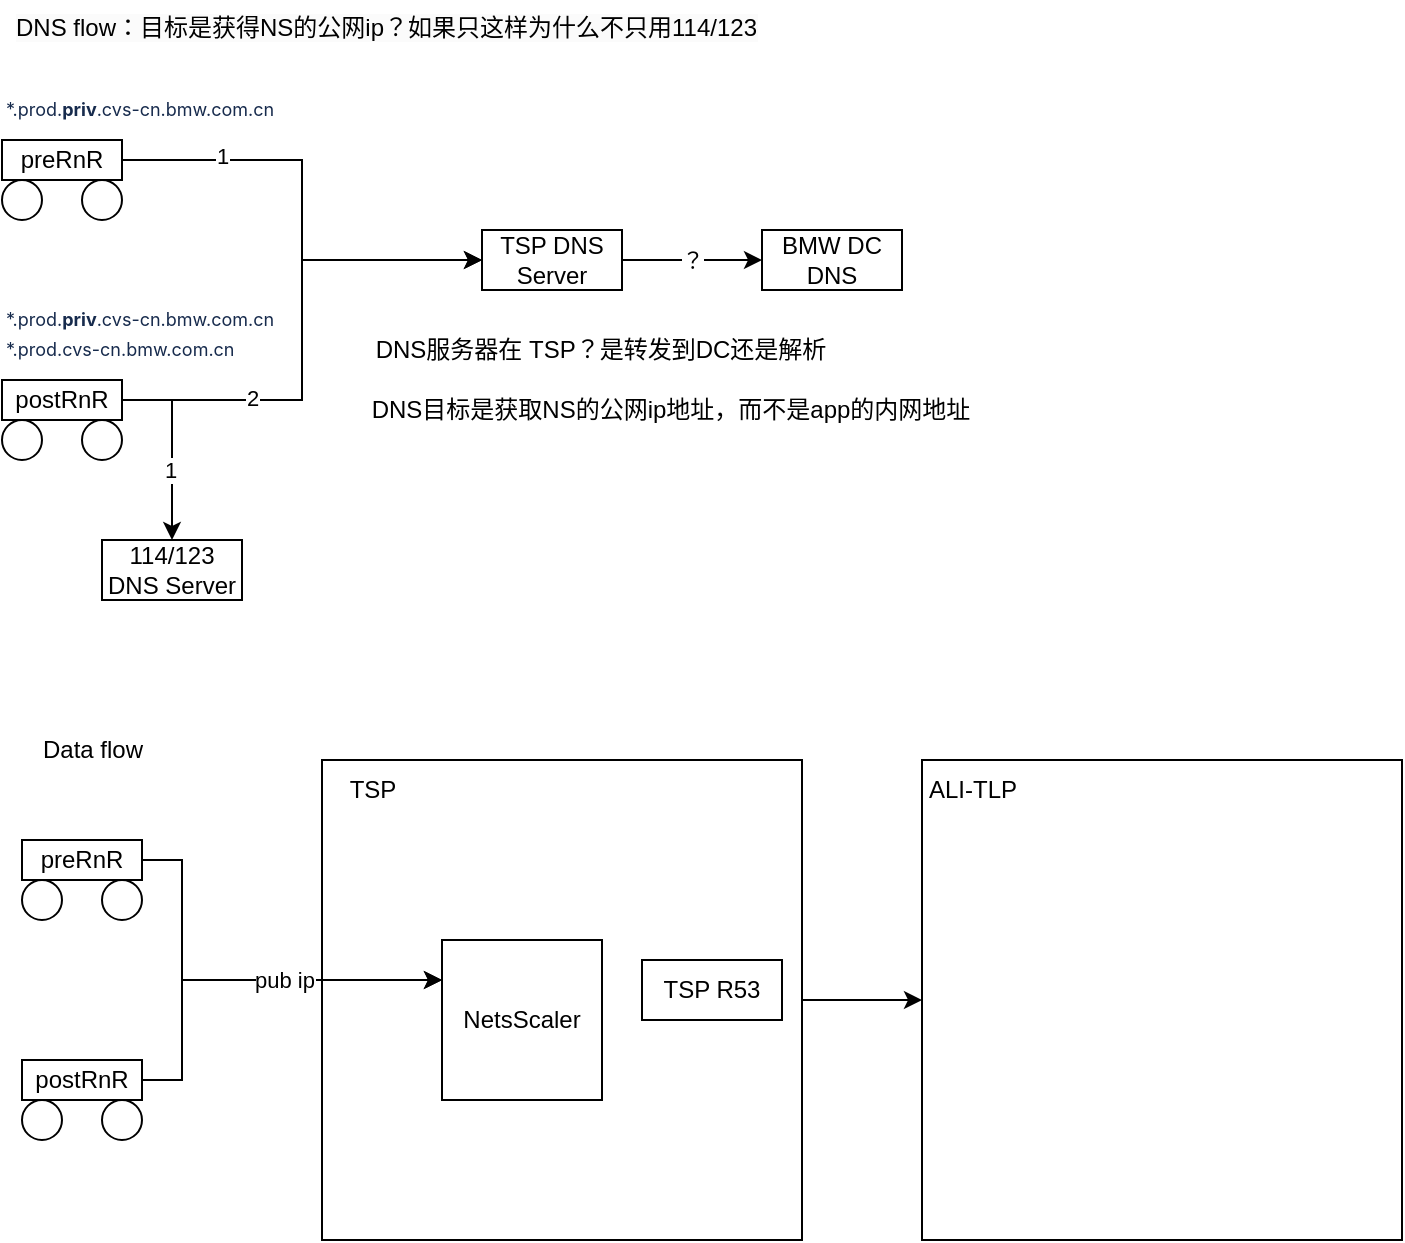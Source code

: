 <mxfile version="24.6.4" type="github">
  <diagram name="第 1 页" id="oYnfKDRTbxo7hR4BHTge">
    <mxGraphModel dx="989" dy="614" grid="1" gridSize="10" guides="1" tooltips="1" connect="1" arrows="1" fold="1" page="1" pageScale="1" pageWidth="827" pageHeight="1169" math="0" shadow="0">
      <root>
        <mxCell id="0" />
        <mxCell id="1" parent="0" />
        <mxCell id="nIllarnbMcqNCnNrRPwP-5" value="EES25 Netscaler" style="whiteSpace=wrap;html=1;aspect=fixed;" vertex="1" parent="1">
          <mxGeometry x="270" y="650" width="80" height="80" as="geometry" />
        </mxCell>
        <mxCell id="nIllarnbMcqNCnNrRPwP-8" value="" style="group" vertex="1" connectable="0" parent="1">
          <mxGeometry x="20" y="350" width="60" height="40" as="geometry" />
        </mxCell>
        <mxCell id="nIllarnbMcqNCnNrRPwP-2" value="postRnR" style="rounded=0;whiteSpace=wrap;html=1;" vertex="1" parent="nIllarnbMcqNCnNrRPwP-8">
          <mxGeometry width="60" height="20" as="geometry" />
        </mxCell>
        <mxCell id="nIllarnbMcqNCnNrRPwP-3" value="" style="ellipse;whiteSpace=wrap;html=1;aspect=fixed;" vertex="1" parent="nIllarnbMcqNCnNrRPwP-8">
          <mxGeometry y="20" width="20" height="20" as="geometry" />
        </mxCell>
        <mxCell id="nIllarnbMcqNCnNrRPwP-4" value="" style="ellipse;whiteSpace=wrap;html=1;aspect=fixed;" vertex="1" parent="nIllarnbMcqNCnNrRPwP-8">
          <mxGeometry x="40" y="20" width="20" height="20" as="geometry" />
        </mxCell>
        <mxCell id="nIllarnbMcqNCnNrRPwP-64" value="？" style="edgeStyle=orthogonalEdgeStyle;rounded=0;orthogonalLoop=1;jettySize=auto;html=1;entryX=0;entryY=0.5;entryDx=0;entryDy=0;" edge="1" parent="1" source="nIllarnbMcqNCnNrRPwP-11" target="nIllarnbMcqNCnNrRPwP-63">
          <mxGeometry relative="1" as="geometry" />
        </mxCell>
        <mxCell id="nIllarnbMcqNCnNrRPwP-11" value="TSP DNS Server" style="rounded=0;whiteSpace=wrap;html=1;" vertex="1" parent="1">
          <mxGeometry x="260" y="275" width="70" height="30" as="geometry" />
        </mxCell>
        <mxCell id="nIllarnbMcqNCnNrRPwP-12" value="114/123 DNS Server" style="rounded=0;whiteSpace=wrap;html=1;" vertex="1" parent="1">
          <mxGeometry x="70" y="430" width="70" height="30" as="geometry" />
        </mxCell>
        <mxCell id="nIllarnbMcqNCnNrRPwP-49" style="edgeStyle=orthogonalEdgeStyle;rounded=0;orthogonalLoop=1;jettySize=auto;html=1;exitX=1;exitY=0.5;exitDx=0;exitDy=0;entryX=0;entryY=0.5;entryDx=0;entryDy=0;" edge="1" parent="1" source="nIllarnbMcqNCnNrRPwP-13" target="nIllarnbMcqNCnNrRPwP-47">
          <mxGeometry relative="1" as="geometry" />
        </mxCell>
        <mxCell id="nIllarnbMcqNCnNrRPwP-13" value="" style="whiteSpace=wrap;html=1;aspect=fixed;" vertex="1" parent="1">
          <mxGeometry x="180" y="540" width="240" height="240" as="geometry" />
        </mxCell>
        <mxCell id="nIllarnbMcqNCnNrRPwP-15" value="" style="group" vertex="1" connectable="0" parent="1">
          <mxGeometry x="20" y="230" width="60" height="40" as="geometry" />
        </mxCell>
        <mxCell id="nIllarnbMcqNCnNrRPwP-16" value="preRnR" style="rounded=0;whiteSpace=wrap;html=1;" vertex="1" parent="nIllarnbMcqNCnNrRPwP-15">
          <mxGeometry width="60" height="20" as="geometry" />
        </mxCell>
        <mxCell id="nIllarnbMcqNCnNrRPwP-17" value="" style="ellipse;whiteSpace=wrap;html=1;aspect=fixed;" vertex="1" parent="nIllarnbMcqNCnNrRPwP-15">
          <mxGeometry y="20" width="20" height="20" as="geometry" />
        </mxCell>
        <mxCell id="nIllarnbMcqNCnNrRPwP-18" value="" style="ellipse;whiteSpace=wrap;html=1;aspect=fixed;" vertex="1" parent="nIllarnbMcqNCnNrRPwP-15">
          <mxGeometry x="40" y="20" width="20" height="20" as="geometry" />
        </mxCell>
        <mxCell id="nIllarnbMcqNCnNrRPwP-19" style="edgeStyle=orthogonalEdgeStyle;rounded=0;orthogonalLoop=1;jettySize=auto;html=1;entryX=0;entryY=0.5;entryDx=0;entryDy=0;" edge="1" parent="1" source="nIllarnbMcqNCnNrRPwP-16" target="nIllarnbMcqNCnNrRPwP-11">
          <mxGeometry relative="1" as="geometry" />
        </mxCell>
        <mxCell id="nIllarnbMcqNCnNrRPwP-30" value="1" style="edgeLabel;html=1;align=center;verticalAlign=middle;resizable=0;points=[];" vertex="1" connectable="0" parent="nIllarnbMcqNCnNrRPwP-19">
          <mxGeometry x="-0.567" y="2" relative="1" as="geometry">
            <mxPoint as="offset" />
          </mxGeometry>
        </mxCell>
        <mxCell id="nIllarnbMcqNCnNrRPwP-24" style="edgeStyle=orthogonalEdgeStyle;rounded=0;orthogonalLoop=1;jettySize=auto;html=1;exitX=1;exitY=0.5;exitDx=0;exitDy=0;" edge="1" parent="1" source="nIllarnbMcqNCnNrRPwP-2" target="nIllarnbMcqNCnNrRPwP-12">
          <mxGeometry relative="1" as="geometry">
            <Array as="points">
              <mxPoint x="105" y="360" />
            </Array>
          </mxGeometry>
        </mxCell>
        <mxCell id="nIllarnbMcqNCnNrRPwP-25" value="1" style="edgeLabel;html=1;align=center;verticalAlign=middle;resizable=0;points=[];" vertex="1" connectable="0" parent="nIllarnbMcqNCnNrRPwP-24">
          <mxGeometry x="0.262" y="-1" relative="1" as="geometry">
            <mxPoint as="offset" />
          </mxGeometry>
        </mxCell>
        <mxCell id="nIllarnbMcqNCnNrRPwP-28" style="edgeStyle=orthogonalEdgeStyle;rounded=0;orthogonalLoop=1;jettySize=auto;html=1;exitX=1;exitY=0.5;exitDx=0;exitDy=0;entryX=0;entryY=0.5;entryDx=0;entryDy=0;" edge="1" parent="1" source="nIllarnbMcqNCnNrRPwP-2" target="nIllarnbMcqNCnNrRPwP-11">
          <mxGeometry relative="1" as="geometry" />
        </mxCell>
        <mxCell id="nIllarnbMcqNCnNrRPwP-71" value="2" style="edgeLabel;html=1;align=center;verticalAlign=middle;resizable=0;points=[];" vertex="1" connectable="0" parent="nIllarnbMcqNCnNrRPwP-28">
          <mxGeometry x="-0.485" y="1" relative="1" as="geometry">
            <mxPoint as="offset" />
          </mxGeometry>
        </mxCell>
        <UserObject label="&lt;span style=&quot;color: rgb(23, 43, 77); font-family: -apple-system, &amp;quot;system-ui&amp;quot;, &amp;quot;Segoe UI&amp;quot;, Roboto, Oxygen, Ubuntu, &amp;quot;Fira Sans&amp;quot;, &amp;quot;Droid Sans&amp;quot;, &amp;quot;Helvetica Neue&amp;quot;, sans-serif; font-style: normal; font-variant-ligatures: normal; font-variant-caps: normal; letter-spacing: normal; orphans: 2; text-align: left; text-indent: 0px; text-transform: none; widows: 2; word-spacing: 0px; -webkit-text-stroke-width: 0px; white-space: normal; background-color: rgb(255, 255, 255); text-decoration-thickness: initial; text-decoration-style: initial; text-decoration-color: initial; float: none; display: inline !important;&quot;&gt;&lt;font style=&quot;font-size: 9px;&quot;&gt;*.prod.&lt;b&gt;priv&lt;/b&gt;.cvs-cn.bmw.com.cn&lt;/font&gt;&lt;/span&gt;" link="&lt;span style=&quot;color: rgb(23, 43, 77); font-family: -apple-system, &amp;quot;system-ui&amp;quot;, &amp;quot;Segoe UI&amp;quot;, Roboto, Oxygen, Ubuntu, &amp;quot;Fira Sans&amp;quot;, &amp;quot;Droid Sans&amp;quot;, &amp;quot;Helvetica Neue&amp;quot;, sans-serif; font-size: 14px; font-style: normal; font-variant-ligatures: normal; font-variant-caps: normal; font-weight: 400; letter-spacing: normal; orphans: 2; text-align: left; text-indent: 0px; text-transform: none; widows: 2; word-spacing: 0px; -webkit-text-stroke-width: 0px; white-space: normal; background-color: rgb(255, 255, 255); text-decoration-thickness: initial; text-decoration-style: initial; text-decoration-color: initial; display: inline !important; float: none;&quot;&gt;*.prod.priv.cvs-cn.bmw.com.cn&lt;/span&gt;" id="nIllarnbMcqNCnNrRPwP-31">
          <mxCell style="text;whiteSpace=wrap;html=1;" vertex="1" parent="1">
            <mxGeometry x="20" y="200" width="140" height="20" as="geometry" />
          </mxCell>
        </UserObject>
        <UserObject label="&lt;span style=&quot;color: rgb(23, 43, 77); font-family: -apple-system, &amp;quot;system-ui&amp;quot;, &amp;quot;Segoe UI&amp;quot;, Roboto, Oxygen, Ubuntu, &amp;quot;Fira Sans&amp;quot;, &amp;quot;Droid Sans&amp;quot;, &amp;quot;Helvetica Neue&amp;quot;, sans-serif; font-style: normal; font-variant-ligatures: normal; font-variant-caps: normal; font-weight: 400; letter-spacing: normal; orphans: 2; text-align: left; text-indent: 0px; text-transform: none; widows: 2; word-spacing: 0px; -webkit-text-stroke-width: 0px; white-space: normal; background-color: rgb(255, 255, 255); text-decoration-thickness: initial; text-decoration-style: initial; text-decoration-color: initial; float: none; display: inline !important;&quot;&gt;&lt;font style=&quot;font-size: 9px;&quot;&gt;*.prod.cvs-cn.bmw.com.cn&lt;/font&gt;&lt;/span&gt;" link="&lt;span style=&quot;color: rgb(23, 43, 77); font-family: -apple-system, &amp;quot;system-ui&amp;quot;, &amp;quot;Segoe UI&amp;quot;, Roboto, Oxygen, Ubuntu, &amp;quot;Fira Sans&amp;quot;, &amp;quot;Droid Sans&amp;quot;, &amp;quot;Helvetica Neue&amp;quot;, sans-serif; font-size: 14px; font-style: normal; font-variant-ligatures: normal; font-variant-caps: normal; font-weight: 400; letter-spacing: normal; orphans: 2; text-align: left; text-indent: 0px; text-transform: none; widows: 2; word-spacing: 0px; -webkit-text-stroke-width: 0px; white-space: normal; background-color: rgb(255, 255, 255); text-decoration-thickness: initial; text-decoration-style: initial; text-decoration-color: initial; display: inline !important; float: none;&quot;&gt;*.prod.priv.cvs-cn.bmw.com.cn&lt;/span&gt;" id="nIllarnbMcqNCnNrRPwP-32">
          <mxCell style="text;whiteSpace=wrap;html=1;" vertex="1" parent="1">
            <mxGeometry x="20" y="320" width="140" height="20" as="geometry" />
          </mxCell>
        </UserObject>
        <mxCell id="nIllarnbMcqNCnNrRPwP-34" value="TSP" style="text;html=1;align=center;verticalAlign=middle;resizable=0;points=[];autosize=1;strokeColor=none;fillColor=none;" vertex="1" parent="1">
          <mxGeometry x="180" y="540" width="50" height="30" as="geometry" />
        </mxCell>
        <mxCell id="nIllarnbMcqNCnNrRPwP-35" value="" style="group" vertex="1" connectable="0" parent="1">
          <mxGeometry x="30" y="690" width="60" height="40" as="geometry" />
        </mxCell>
        <mxCell id="nIllarnbMcqNCnNrRPwP-36" value="postRnR" style="rounded=0;whiteSpace=wrap;html=1;" vertex="1" parent="nIllarnbMcqNCnNrRPwP-35">
          <mxGeometry width="60" height="20" as="geometry" />
        </mxCell>
        <mxCell id="nIllarnbMcqNCnNrRPwP-37" value="" style="ellipse;whiteSpace=wrap;html=1;aspect=fixed;" vertex="1" parent="nIllarnbMcqNCnNrRPwP-35">
          <mxGeometry y="20" width="20" height="20" as="geometry" />
        </mxCell>
        <mxCell id="nIllarnbMcqNCnNrRPwP-38" value="" style="ellipse;whiteSpace=wrap;html=1;aspect=fixed;" vertex="1" parent="nIllarnbMcqNCnNrRPwP-35">
          <mxGeometry x="40" y="20" width="20" height="20" as="geometry" />
        </mxCell>
        <mxCell id="nIllarnbMcqNCnNrRPwP-39" value="" style="group" vertex="1" connectable="0" parent="1">
          <mxGeometry x="30" y="580" width="60" height="40" as="geometry" />
        </mxCell>
        <mxCell id="nIllarnbMcqNCnNrRPwP-40" value="preRnR" style="rounded=0;whiteSpace=wrap;html=1;" vertex="1" parent="nIllarnbMcqNCnNrRPwP-39">
          <mxGeometry width="60" height="20" as="geometry" />
        </mxCell>
        <mxCell id="nIllarnbMcqNCnNrRPwP-41" value="" style="ellipse;whiteSpace=wrap;html=1;aspect=fixed;" vertex="1" parent="nIllarnbMcqNCnNrRPwP-39">
          <mxGeometry y="20" width="20" height="20" as="geometry" />
        </mxCell>
        <mxCell id="nIllarnbMcqNCnNrRPwP-42" value="" style="ellipse;whiteSpace=wrap;html=1;aspect=fixed;" vertex="1" parent="nIllarnbMcqNCnNrRPwP-39">
          <mxGeometry x="40" y="20" width="20" height="20" as="geometry" />
        </mxCell>
        <mxCell id="nIllarnbMcqNCnNrRPwP-43" value="NetsScaler" style="whiteSpace=wrap;html=1;aspect=fixed;" vertex="1" parent="1">
          <mxGeometry x="240" y="630" width="80" height="80" as="geometry" />
        </mxCell>
        <mxCell id="nIllarnbMcqNCnNrRPwP-44" style="edgeStyle=orthogonalEdgeStyle;rounded=0;orthogonalLoop=1;jettySize=auto;html=1;exitX=1;exitY=0.5;exitDx=0;exitDy=0;entryX=0;entryY=0.25;entryDx=0;entryDy=0;" edge="1" parent="1" source="nIllarnbMcqNCnNrRPwP-40" target="nIllarnbMcqNCnNrRPwP-43">
          <mxGeometry relative="1" as="geometry">
            <Array as="points">
              <mxPoint x="110" y="590" />
              <mxPoint x="110" y="650" />
            </Array>
          </mxGeometry>
        </mxCell>
        <mxCell id="nIllarnbMcqNCnNrRPwP-46" style="edgeStyle=orthogonalEdgeStyle;rounded=0;orthogonalLoop=1;jettySize=auto;html=1;exitX=1;exitY=0.5;exitDx=0;exitDy=0;" edge="1" parent="1" source="nIllarnbMcqNCnNrRPwP-36">
          <mxGeometry relative="1" as="geometry">
            <mxPoint x="240" y="650" as="targetPoint" />
            <Array as="points">
              <mxPoint x="110" y="700" />
              <mxPoint x="110" y="650" />
            </Array>
          </mxGeometry>
        </mxCell>
        <mxCell id="nIllarnbMcqNCnNrRPwP-55" value="pub ip" style="edgeLabel;html=1;align=center;verticalAlign=middle;resizable=0;points=[];" vertex="1" connectable="0" parent="nIllarnbMcqNCnNrRPwP-46">
          <mxGeometry x="0.127" relative="1" as="geometry">
            <mxPoint x="8" as="offset" />
          </mxGeometry>
        </mxCell>
        <mxCell id="nIllarnbMcqNCnNrRPwP-47" value="" style="whiteSpace=wrap;html=1;aspect=fixed;" vertex="1" parent="1">
          <mxGeometry x="480" y="540" width="240" height="240" as="geometry" />
        </mxCell>
        <mxCell id="nIllarnbMcqNCnNrRPwP-48" value="ALI-TLP" style="text;html=1;align=center;verticalAlign=middle;resizable=0;points=[];autosize=1;strokeColor=none;fillColor=none;" vertex="1" parent="1">
          <mxGeometry x="470" y="540" width="70" height="30" as="geometry" />
        </mxCell>
        <UserObject label="&lt;span style=&quot;color: rgb(23, 43, 77); font-family: -apple-system, &amp;quot;system-ui&amp;quot;, &amp;quot;Segoe UI&amp;quot;, Roboto, Oxygen, Ubuntu, &amp;quot;Fira Sans&amp;quot;, &amp;quot;Droid Sans&amp;quot;, &amp;quot;Helvetica Neue&amp;quot;, sans-serif; font-style: normal; font-variant-ligatures: normal; font-variant-caps: normal; letter-spacing: normal; orphans: 2; text-align: left; text-indent: 0px; text-transform: none; widows: 2; word-spacing: 0px; -webkit-text-stroke-width: 0px; white-space: normal; background-color: rgb(255, 255, 255); text-decoration-thickness: initial; text-decoration-style: initial; text-decoration-color: initial; float: none; display: inline !important;&quot;&gt;&lt;font style=&quot;font-size: 9px;&quot;&gt;*.prod.&lt;b&gt;priv&lt;/b&gt;.cvs-cn.bmw.com.cn&lt;/font&gt;&lt;/span&gt;" link="&lt;span style=&quot;color: rgb(23, 43, 77); font-family: -apple-system, &amp;quot;system-ui&amp;quot;, &amp;quot;Segoe UI&amp;quot;, Roboto, Oxygen, Ubuntu, &amp;quot;Fira Sans&amp;quot;, &amp;quot;Droid Sans&amp;quot;, &amp;quot;Helvetica Neue&amp;quot;, sans-serif; font-size: 14px; font-style: normal; font-variant-ligatures: normal; font-variant-caps: normal; font-weight: 400; letter-spacing: normal; orphans: 2; text-align: left; text-indent: 0px; text-transform: none; widows: 2; word-spacing: 0px; -webkit-text-stroke-width: 0px; white-space: normal; background-color: rgb(255, 255, 255); text-decoration-thickness: initial; text-decoration-style: initial; text-decoration-color: initial; display: inline !important; float: none;&quot;&gt;*.prod.priv.cvs-cn.bmw.com.cn&lt;/span&gt;" id="nIllarnbMcqNCnNrRPwP-54">
          <mxCell style="text;whiteSpace=wrap;html=1;" vertex="1" parent="1">
            <mxGeometry x="20" y="305" width="140" height="20" as="geometry" />
          </mxCell>
        </UserObject>
        <mxCell id="nIllarnbMcqNCnNrRPwP-56" value="Data flow" style="text;html=1;align=center;verticalAlign=middle;resizable=0;points=[];autosize=1;strokeColor=none;fillColor=none;" vertex="1" parent="1">
          <mxGeometry x="30" y="520" width="70" height="30" as="geometry" />
        </mxCell>
        <mxCell id="nIllarnbMcqNCnNrRPwP-57" value="&lt;span style=&quot;color: rgb(0, 0, 0); font-family: Helvetica; font-size: 12px; font-style: normal; font-variant-ligatures: normal; font-variant-caps: normal; font-weight: 400; letter-spacing: normal; orphans: 2; text-align: center; text-indent: 0px; text-transform: none; widows: 2; word-spacing: 0px; -webkit-text-stroke-width: 0px; white-space: nowrap; background-color: rgb(251, 251, 251); text-decoration-thickness: initial; text-decoration-style: initial; text-decoration-color: initial; display: inline !important; float: none;&quot;&gt;DNS flow：目标是获得NS的公网ip？如果只这样为什么不只用114/123&lt;/span&gt;" style="text;whiteSpace=wrap;html=1;" vertex="1" parent="1">
          <mxGeometry x="25" y="160" width="445" height="40" as="geometry" />
        </mxCell>
        <mxCell id="nIllarnbMcqNCnNrRPwP-58" value="TSP R53" style="rounded=0;whiteSpace=wrap;html=1;" vertex="1" parent="1">
          <mxGeometry x="340" y="640" width="70" height="30" as="geometry" />
        </mxCell>
        <mxCell id="nIllarnbMcqNCnNrRPwP-63" value="BMW DC DNS" style="rounded=0;whiteSpace=wrap;html=1;" vertex="1" parent="1">
          <mxGeometry x="400" y="275" width="70" height="30" as="geometry" />
        </mxCell>
        <mxCell id="nIllarnbMcqNCnNrRPwP-65" value="DNS服务器在 TSP？是转发到DC还是解析" style="text;html=1;align=center;verticalAlign=middle;resizable=0;points=[];autosize=1;strokeColor=none;fillColor=none;" vertex="1" parent="1">
          <mxGeometry x="194" y="320" width="250" height="30" as="geometry" />
        </mxCell>
        <mxCell id="nIllarnbMcqNCnNrRPwP-66" value="DNS目标是获取NS的公网ip地址，而不是app的内网地址" style="text;html=1;align=center;verticalAlign=middle;resizable=0;points=[];autosize=1;strokeColor=none;fillColor=none;" vertex="1" parent="1">
          <mxGeometry x="194" y="350" width="320" height="30" as="geometry" />
        </mxCell>
      </root>
    </mxGraphModel>
  </diagram>
</mxfile>
